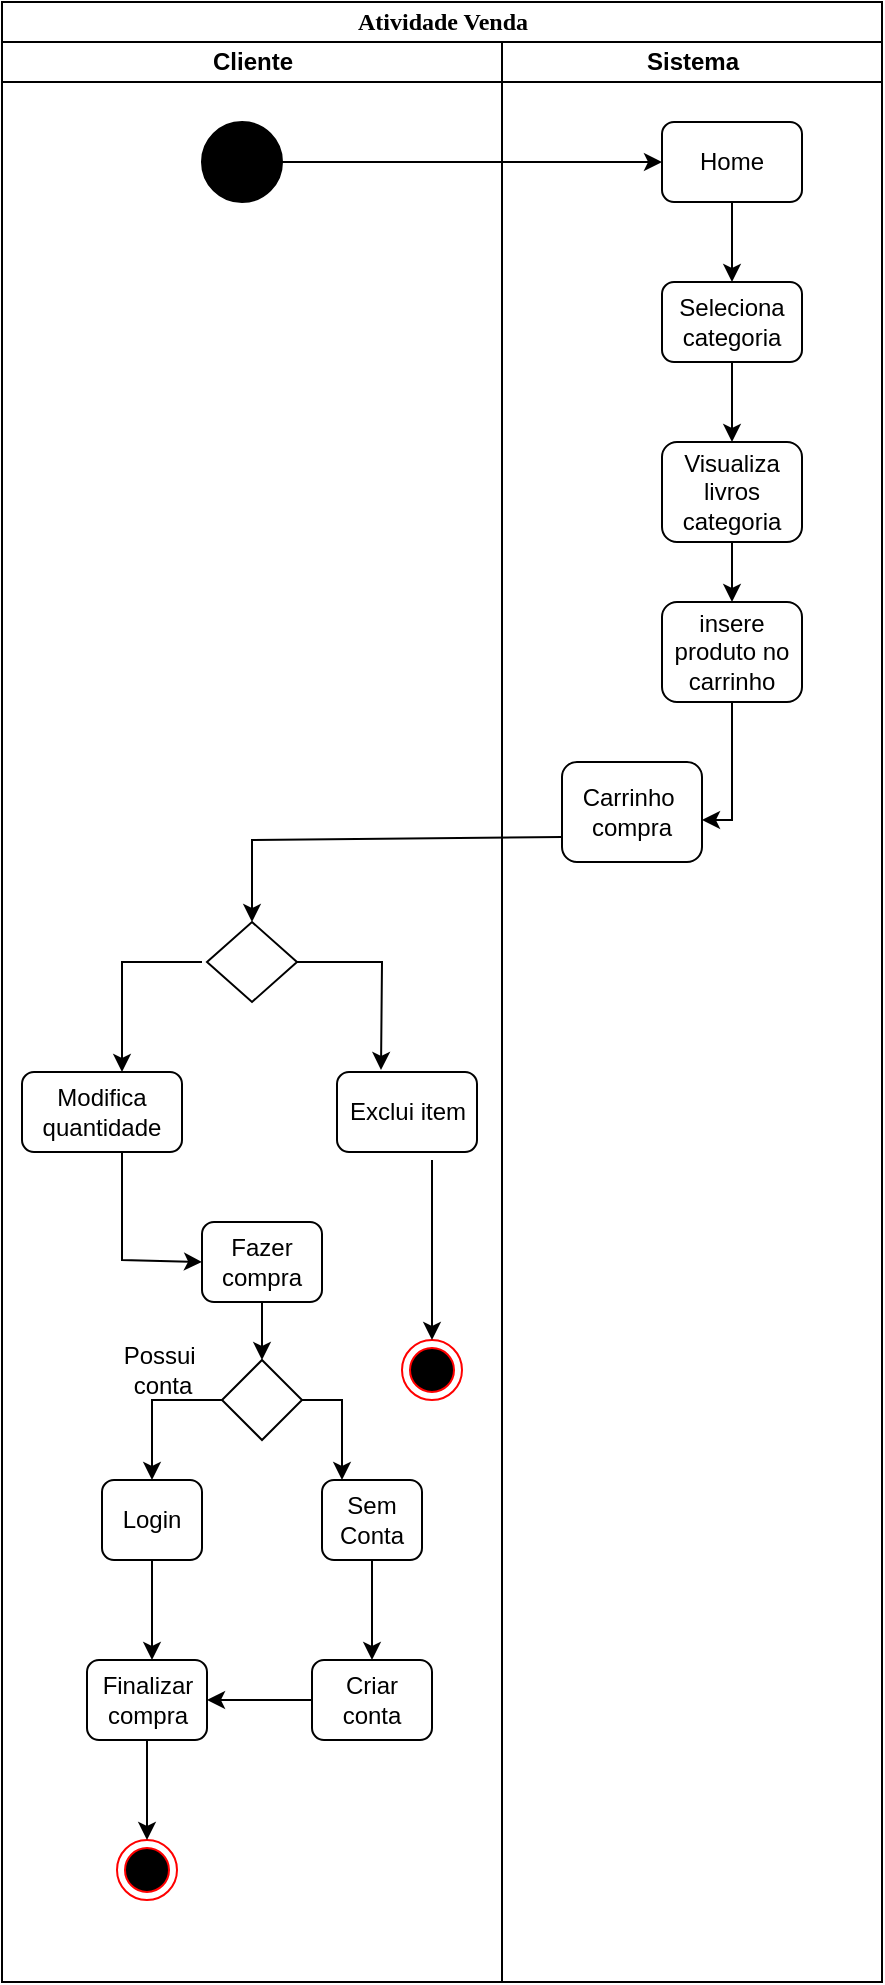 <mxfile version="24.0.6" type="device">
  <diagram name="Page-1" id="0783ab3e-0a74-02c8-0abd-f7b4e66b4bec">
    <mxGraphModel dx="1332" dy="468" grid="1" gridSize="10" guides="1" tooltips="1" connect="1" arrows="1" fold="1" page="1" pageScale="1" pageWidth="850" pageHeight="1100" background="none" math="0" shadow="0">
      <root>
        <mxCell id="0" />
        <mxCell id="1" parent="0" />
        <mxCell id="1c1d494c118603dd-1" value="Atividade Venda" style="swimlane;html=1;childLayout=stackLayout;startSize=20;rounded=0;shadow=0;comic=0;labelBackgroundColor=none;strokeWidth=1;fontFamily=Verdana;fontSize=12;align=center;" parent="1" vertex="1">
          <mxGeometry x="220" y="21" width="440" height="990" as="geometry" />
        </mxCell>
        <mxCell id="_HS4XTTo_ev3WUl_7bmB-8" value="" style="endArrow=classic;html=1;rounded=0;exitX=1;exitY=0.5;exitDx=0;exitDy=0;entryX=0;entryY=0.5;entryDx=0;entryDy=0;" edge="1" parent="1c1d494c118603dd-1" source="_HS4XTTo_ev3WUl_7bmB-2" target="_HS4XTTo_ev3WUl_7bmB-6">
          <mxGeometry width="50" height="50" relative="1" as="geometry">
            <mxPoint x="360" y="190" as="sourcePoint" />
            <mxPoint x="410" y="140" as="targetPoint" />
          </mxGeometry>
        </mxCell>
        <mxCell id="1c1d494c118603dd-2" value="Cliente" style="swimlane;html=1;startSize=20;" parent="1c1d494c118603dd-1" vertex="1">
          <mxGeometry y="20" width="250" height="970" as="geometry" />
        </mxCell>
        <mxCell id="_HS4XTTo_ev3WUl_7bmB-2" value="" style="ellipse;whiteSpace=wrap;html=1;rounded=0;shadow=0;comic=0;labelBackgroundColor=none;strokeWidth=1;fillColor=#000000;fontFamily=Verdana;fontSize=12;align=center;" vertex="1" parent="1c1d494c118603dd-2">
          <mxGeometry x="100" y="40" width="40" height="40" as="geometry" />
        </mxCell>
        <mxCell id="_HS4XTTo_ev3WUl_7bmB-17" value="Fazer compra" style="rounded=1;whiteSpace=wrap;html=1;" vertex="1" parent="1c1d494c118603dd-2">
          <mxGeometry x="100" y="590" width="60" height="40" as="geometry" />
        </mxCell>
        <mxCell id="_HS4XTTo_ev3WUl_7bmB-16" value="" style="rhombus;whiteSpace=wrap;html=1;" vertex="1" parent="1c1d494c118603dd-2">
          <mxGeometry x="102.5" y="440" width="45" height="40" as="geometry" />
        </mxCell>
        <mxCell id="_HS4XTTo_ev3WUl_7bmB-18" value="Modifica quantidade" style="rounded=1;whiteSpace=wrap;html=1;" vertex="1" parent="1c1d494c118603dd-2">
          <mxGeometry x="10" y="515" width="80" height="40" as="geometry" />
        </mxCell>
        <mxCell id="_HS4XTTo_ev3WUl_7bmB-19" value="Exclui item" style="rounded=1;whiteSpace=wrap;html=1;" vertex="1" parent="1c1d494c118603dd-2">
          <mxGeometry x="167.5" y="515" width="70" height="40" as="geometry" />
        </mxCell>
        <mxCell id="_HS4XTTo_ev3WUl_7bmB-22" value="" style="endArrow=classic;html=1;rounded=0;entryX=0.5;entryY=0;entryDx=0;entryDy=0;" edge="1" parent="1c1d494c118603dd-2">
          <mxGeometry width="50" height="50" relative="1" as="geometry">
            <mxPoint x="100" y="460" as="sourcePoint" />
            <mxPoint x="60" y="515" as="targetPoint" />
            <Array as="points">
              <mxPoint x="60" y="460" />
            </Array>
          </mxGeometry>
        </mxCell>
        <mxCell id="_HS4XTTo_ev3WUl_7bmB-25" value="" style="endArrow=classic;html=1;rounded=0;exitX=1;exitY=0.5;exitDx=0;exitDy=0;entryX=0.6;entryY=-0.025;entryDx=0;entryDy=0;entryPerimeter=0;" edge="1" parent="1c1d494c118603dd-2" source="_HS4XTTo_ev3WUl_7bmB-16">
          <mxGeometry width="50" height="50" relative="1" as="geometry">
            <mxPoint x="460" y="440" as="sourcePoint" />
            <mxPoint x="189.5" y="514" as="targetPoint" />
            <Array as="points">
              <mxPoint x="190" y="460" />
            </Array>
          </mxGeometry>
        </mxCell>
        <mxCell id="_HS4XTTo_ev3WUl_7bmB-28" value="" style="endArrow=classic;html=1;rounded=0;exitX=0.5;exitY=1;exitDx=0;exitDy=0;entryX=0;entryY=0.5;entryDx=0;entryDy=0;" edge="1" parent="1c1d494c118603dd-2" target="_HS4XTTo_ev3WUl_7bmB-17">
          <mxGeometry width="50" height="50" relative="1" as="geometry">
            <mxPoint x="60" y="555" as="sourcePoint" />
            <mxPoint x="530" y="509" as="targetPoint" />
            <Array as="points">
              <mxPoint x="60" y="609" />
            </Array>
          </mxGeometry>
        </mxCell>
        <mxCell id="_HS4XTTo_ev3WUl_7bmB-29" value="" style="ellipse;html=1;shape=endState;fillColor=#000000;strokeColor=#ff0000;" vertex="1" parent="1c1d494c118603dd-2">
          <mxGeometry x="200" y="649" width="30" height="30" as="geometry" />
        </mxCell>
        <mxCell id="_HS4XTTo_ev3WUl_7bmB-32" value="" style="endArrow=classic;html=1;rounded=0;entryX=0.5;entryY=0;entryDx=0;entryDy=0;" edge="1" parent="1c1d494c118603dd-2" target="_HS4XTTo_ev3WUl_7bmB-29">
          <mxGeometry width="50" height="50" relative="1" as="geometry">
            <mxPoint x="215" y="559" as="sourcePoint" />
            <mxPoint x="210" y="649" as="targetPoint" />
          </mxGeometry>
        </mxCell>
        <mxCell id="_HS4XTTo_ev3WUl_7bmB-35" value="Login" style="rounded=1;whiteSpace=wrap;html=1;" vertex="1" parent="1c1d494c118603dd-2">
          <mxGeometry x="50" y="719" width="50" height="40" as="geometry" />
        </mxCell>
        <mxCell id="_HS4XTTo_ev3WUl_7bmB-36" value="Sem Conta" style="rounded=1;whiteSpace=wrap;html=1;" vertex="1" parent="1c1d494c118603dd-2">
          <mxGeometry x="160" y="719" width="50" height="40" as="geometry" />
        </mxCell>
        <mxCell id="_HS4XTTo_ev3WUl_7bmB-37" value="" style="rhombus;whiteSpace=wrap;html=1;" vertex="1" parent="1c1d494c118603dd-2">
          <mxGeometry x="110" y="659" width="40" height="40" as="geometry" />
        </mxCell>
        <mxCell id="_HS4XTTo_ev3WUl_7bmB-38" value="" style="endArrow=classic;html=1;rounded=0;entryX=0.5;entryY=0;entryDx=0;entryDy=0;exitX=0.5;exitY=1;exitDx=0;exitDy=0;" edge="1" parent="1c1d494c118603dd-2" source="_HS4XTTo_ev3WUl_7bmB-17" target="_HS4XTTo_ev3WUl_7bmB-37">
          <mxGeometry width="50" height="50" relative="1" as="geometry">
            <mxPoint x="480" y="609" as="sourcePoint" />
            <mxPoint x="530" y="559" as="targetPoint" />
          </mxGeometry>
        </mxCell>
        <mxCell id="_HS4XTTo_ev3WUl_7bmB-40" value="" style="endArrow=classic;html=1;rounded=0;entryX=0.5;entryY=0;entryDx=0;entryDy=0;exitX=0;exitY=0.5;exitDx=0;exitDy=0;" edge="1" parent="1c1d494c118603dd-2" source="_HS4XTTo_ev3WUl_7bmB-37" target="_HS4XTTo_ev3WUl_7bmB-35">
          <mxGeometry width="50" height="50" relative="1" as="geometry">
            <mxPoint x="480" y="609" as="sourcePoint" />
            <mxPoint x="530" y="559" as="targetPoint" />
            <Array as="points">
              <mxPoint x="75" y="679" />
            </Array>
          </mxGeometry>
        </mxCell>
        <mxCell id="_HS4XTTo_ev3WUl_7bmB-41" value="" style="endArrow=classic;html=1;rounded=0;exitX=1;exitY=0.5;exitDx=0;exitDy=0;" edge="1" parent="1c1d494c118603dd-2" source="_HS4XTTo_ev3WUl_7bmB-37">
          <mxGeometry width="50" height="50" relative="1" as="geometry">
            <mxPoint x="480" y="609" as="sourcePoint" />
            <mxPoint x="170" y="719" as="targetPoint" />
            <Array as="points">
              <mxPoint x="170" y="679" />
            </Array>
          </mxGeometry>
        </mxCell>
        <mxCell id="_HS4XTTo_ev3WUl_7bmB-44" value="" style="endArrow=classic;html=1;rounded=0;entryX=0.5;entryY=0;entryDx=0;entryDy=0;exitX=0.5;exitY=1;exitDx=0;exitDy=0;" edge="1" parent="1c1d494c118603dd-2" source="_HS4XTTo_ev3WUl_7bmB-35">
          <mxGeometry width="50" height="50" relative="1" as="geometry">
            <mxPoint x="470" y="749" as="sourcePoint" />
            <mxPoint x="75" y="809" as="targetPoint" />
          </mxGeometry>
        </mxCell>
        <mxCell id="_HS4XTTo_ev3WUl_7bmB-45" value="Finalizar&lt;div&gt;compra&lt;/div&gt;" style="rounded=1;whiteSpace=wrap;html=1;" vertex="1" parent="1c1d494c118603dd-2">
          <mxGeometry x="42.5" y="809" width="60" height="40" as="geometry" />
        </mxCell>
        <mxCell id="_HS4XTTo_ev3WUl_7bmB-46" value="" style="ellipse;html=1;shape=endState;fillColor=#000000;strokeColor=#ff0000;" vertex="1" parent="1c1d494c118603dd-2">
          <mxGeometry x="57.5" y="899" width="30" height="30" as="geometry" />
        </mxCell>
        <mxCell id="_HS4XTTo_ev3WUl_7bmB-47" value="" style="endArrow=classic;html=1;rounded=0;entryX=0.5;entryY=0;entryDx=0;entryDy=0;exitX=0.5;exitY=1;exitDx=0;exitDy=0;" edge="1" parent="1c1d494c118603dd-2" source="_HS4XTTo_ev3WUl_7bmB-45" target="_HS4XTTo_ev3WUl_7bmB-46">
          <mxGeometry width="50" height="50" relative="1" as="geometry">
            <mxPoint x="470" y="749" as="sourcePoint" />
            <mxPoint x="520" y="699" as="targetPoint" />
          </mxGeometry>
        </mxCell>
        <mxCell id="_HS4XTTo_ev3WUl_7bmB-48" value="Criar conta" style="rounded=1;whiteSpace=wrap;html=1;" vertex="1" parent="1c1d494c118603dd-2">
          <mxGeometry x="155" y="809" width="60" height="40" as="geometry" />
        </mxCell>
        <mxCell id="_HS4XTTo_ev3WUl_7bmB-49" value="" style="endArrow=classic;html=1;rounded=0;entryX=0.5;entryY=0;entryDx=0;entryDy=0;exitX=0.5;exitY=1;exitDx=0;exitDy=0;" edge="1" parent="1c1d494c118603dd-2" source="_HS4XTTo_ev3WUl_7bmB-36" target="_HS4XTTo_ev3WUl_7bmB-48">
          <mxGeometry width="50" height="50" relative="1" as="geometry">
            <mxPoint x="85" y="769" as="sourcePoint" />
            <mxPoint x="85" y="819" as="targetPoint" />
          </mxGeometry>
        </mxCell>
        <mxCell id="_HS4XTTo_ev3WUl_7bmB-50" value="" style="endArrow=classic;html=1;rounded=0;entryX=1;entryY=0.5;entryDx=0;entryDy=0;exitX=0;exitY=0.5;exitDx=0;exitDy=0;" edge="1" parent="1c1d494c118603dd-2" source="_HS4XTTo_ev3WUl_7bmB-48" target="_HS4XTTo_ev3WUl_7bmB-45">
          <mxGeometry width="50" height="50" relative="1" as="geometry">
            <mxPoint x="195" y="769" as="sourcePoint" />
            <mxPoint x="195" y="819" as="targetPoint" />
          </mxGeometry>
        </mxCell>
        <mxCell id="_HS4XTTo_ev3WUl_7bmB-42" value="Possui&amp;nbsp;&lt;div&gt;&lt;span style=&quot;background-color: initial;&quot;&gt;conta&lt;/span&gt;&lt;/div&gt;" style="text;html=1;align=center;verticalAlign=middle;resizable=0;points=[];autosize=1;strokeColor=none;fillColor=none;" vertex="1" parent="1c1d494c118603dd-2">
          <mxGeometry x="50" y="644" width="60" height="40" as="geometry" />
        </mxCell>
        <mxCell id="1c1d494c118603dd-4" value="Sistema" style="swimlane;html=1;startSize=20;" parent="1c1d494c118603dd-1" vertex="1">
          <mxGeometry x="250" y="20" width="190" height="970" as="geometry" />
        </mxCell>
        <mxCell id="_HS4XTTo_ev3WUl_7bmB-6" value="Home" style="rounded=1;whiteSpace=wrap;html=1;" vertex="1" parent="1c1d494c118603dd-4">
          <mxGeometry x="80" y="40" width="70" height="40" as="geometry" />
        </mxCell>
        <mxCell id="_HS4XTTo_ev3WUl_7bmB-9" value="Seleciona categoria" style="rounded=1;whiteSpace=wrap;html=1;" vertex="1" parent="1c1d494c118603dd-4">
          <mxGeometry x="80" y="120" width="70" height="40" as="geometry" />
        </mxCell>
        <mxCell id="_HS4XTTo_ev3WUl_7bmB-10" value="" style="endArrow=classic;html=1;rounded=0;exitX=0.5;exitY=1;exitDx=0;exitDy=0;entryX=0.5;entryY=0;entryDx=0;entryDy=0;" edge="1" parent="1c1d494c118603dd-4" source="_HS4XTTo_ev3WUl_7bmB-6" target="_HS4XTTo_ev3WUl_7bmB-9">
          <mxGeometry width="50" height="50" relative="1" as="geometry">
            <mxPoint x="110" y="170" as="sourcePoint" />
            <mxPoint x="160" y="120" as="targetPoint" />
          </mxGeometry>
        </mxCell>
        <mxCell id="_HS4XTTo_ev3WUl_7bmB-11" value="Visualiza livros categoria" style="rounded=1;whiteSpace=wrap;html=1;" vertex="1" parent="1c1d494c118603dd-4">
          <mxGeometry x="80" y="200" width="70" height="50" as="geometry" />
        </mxCell>
        <mxCell id="_HS4XTTo_ev3WUl_7bmB-12" value="" style="endArrow=classic;html=1;rounded=0;exitX=0.5;exitY=1;exitDx=0;exitDy=0;entryX=0.5;entryY=0;entryDx=0;entryDy=0;" edge="1" parent="1c1d494c118603dd-4" source="_HS4XTTo_ev3WUl_7bmB-9" target="_HS4XTTo_ev3WUl_7bmB-11">
          <mxGeometry width="50" height="50" relative="1" as="geometry">
            <mxPoint x="220" y="250" as="sourcePoint" />
            <mxPoint x="270" y="200" as="targetPoint" />
          </mxGeometry>
        </mxCell>
        <mxCell id="_HS4XTTo_ev3WUl_7bmB-13" value="insere produto no carrinho" style="rounded=1;whiteSpace=wrap;html=1;" vertex="1" parent="1c1d494c118603dd-4">
          <mxGeometry x="80" y="280" width="70" height="50" as="geometry" />
        </mxCell>
        <mxCell id="_HS4XTTo_ev3WUl_7bmB-14" value="" style="endArrow=classic;html=1;rounded=0;exitX=0.5;exitY=1;exitDx=0;exitDy=0;entryX=0.5;entryY=0;entryDx=0;entryDy=0;" edge="1" parent="1c1d494c118603dd-4" source="_HS4XTTo_ev3WUl_7bmB-11" target="_HS4XTTo_ev3WUl_7bmB-13">
          <mxGeometry width="50" height="50" relative="1" as="geometry">
            <mxPoint x="220" y="250" as="sourcePoint" />
            <mxPoint x="270" y="200" as="targetPoint" />
          </mxGeometry>
        </mxCell>
        <mxCell id="_HS4XTTo_ev3WUl_7bmB-15" value="Carrinho&amp;nbsp;&lt;div&gt;compra&lt;/div&gt;" style="rounded=1;whiteSpace=wrap;html=1;" vertex="1" parent="1c1d494c118603dd-4">
          <mxGeometry x="30" y="360" width="70" height="50" as="geometry" />
        </mxCell>
        <mxCell id="_HS4XTTo_ev3WUl_7bmB-33" value="" style="endArrow=classic;html=1;rounded=0;exitX=0.5;exitY=1;exitDx=0;exitDy=0;" edge="1" parent="1c1d494c118603dd-4" source="_HS4XTTo_ev3WUl_7bmB-13">
          <mxGeometry width="50" height="50" relative="1" as="geometry">
            <mxPoint x="220" y="499" as="sourcePoint" />
            <mxPoint x="100" y="389" as="targetPoint" />
            <Array as="points">
              <mxPoint x="115" y="389" />
            </Array>
          </mxGeometry>
        </mxCell>
        <mxCell id="_HS4XTTo_ev3WUl_7bmB-26" value="" style="endArrow=classic;html=1;rounded=0;exitX=0;exitY=0.75;exitDx=0;exitDy=0;entryX=0.5;entryY=0;entryDx=0;entryDy=0;" edge="1" parent="1c1d494c118603dd-1" source="_HS4XTTo_ev3WUl_7bmB-15" target="_HS4XTTo_ev3WUl_7bmB-16">
          <mxGeometry width="50" height="50" relative="1" as="geometry">
            <mxPoint x="290" y="579" as="sourcePoint" />
            <mxPoint x="-60" y="459" as="targetPoint" />
            <Array as="points">
              <mxPoint x="125" y="419" />
            </Array>
          </mxGeometry>
        </mxCell>
      </root>
    </mxGraphModel>
  </diagram>
</mxfile>
